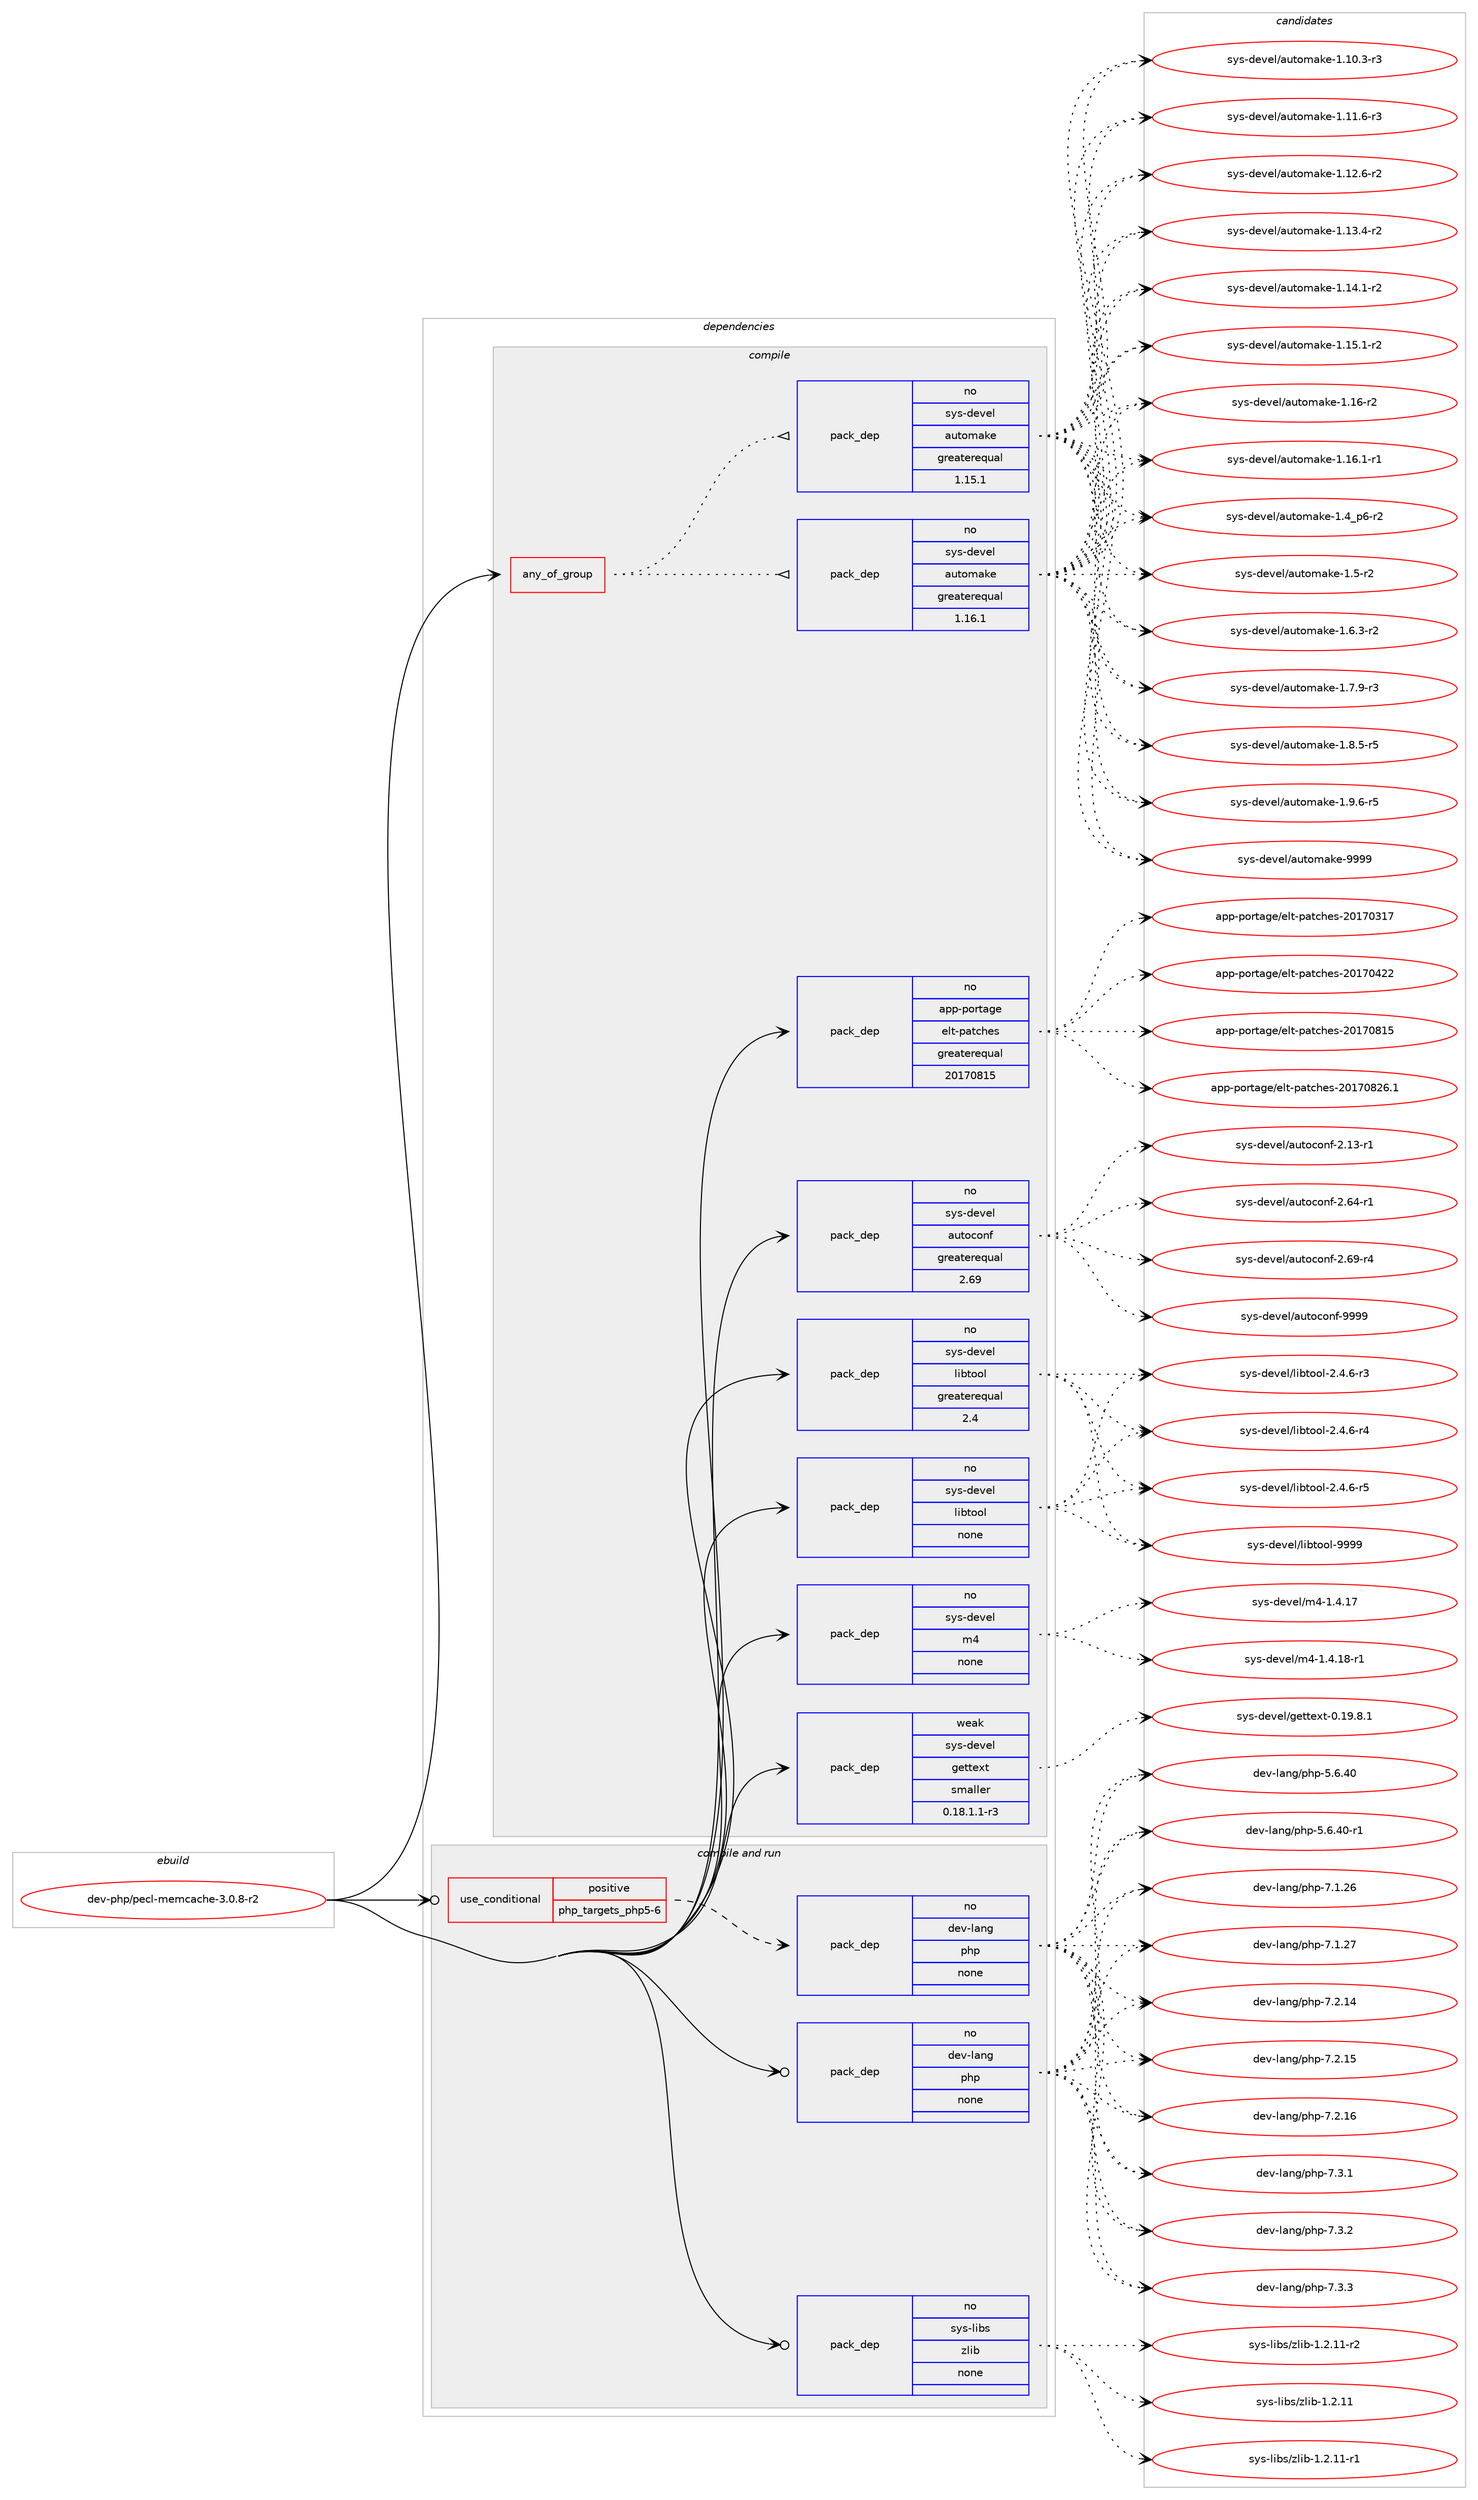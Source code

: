 digraph prolog {

# *************
# Graph options
# *************

newrank=true;
concentrate=true;
compound=true;
graph [rankdir=LR,fontname=Helvetica,fontsize=10,ranksep=1.5];#, ranksep=2.5, nodesep=0.2];
edge  [arrowhead=vee];
node  [fontname=Helvetica,fontsize=10];

# **********
# The ebuild
# **********

subgraph cluster_leftcol {
color=gray;
rank=same;
label=<<i>ebuild</i>>;
id [label="dev-php/pecl-memcache-3.0.8-r2", color=red, width=4, href="../dev-php/pecl-memcache-3.0.8-r2.svg"];
}

# ****************
# The dependencies
# ****************

subgraph cluster_midcol {
color=gray;
label=<<i>dependencies</i>>;
subgraph cluster_compile {
fillcolor="#eeeeee";
style=filled;
label=<<i>compile</i>>;
subgraph any22570 {
dependency1394199 [label=<<TABLE BORDER="0" CELLBORDER="1" CELLSPACING="0" CELLPADDING="4"><TR><TD CELLPADDING="10">any_of_group</TD></TR></TABLE>>, shape=none, color=red];subgraph pack1001450 {
dependency1394200 [label=<<TABLE BORDER="0" CELLBORDER="1" CELLSPACING="0" CELLPADDING="4" WIDTH="220"><TR><TD ROWSPAN="6" CELLPADDING="30">pack_dep</TD></TR><TR><TD WIDTH="110">no</TD></TR><TR><TD>sys-devel</TD></TR><TR><TD>automake</TD></TR><TR><TD>greaterequal</TD></TR><TR><TD>1.16.1</TD></TR></TABLE>>, shape=none, color=blue];
}
dependency1394199:e -> dependency1394200:w [weight=20,style="dotted",arrowhead="oinv"];
subgraph pack1001451 {
dependency1394201 [label=<<TABLE BORDER="0" CELLBORDER="1" CELLSPACING="0" CELLPADDING="4" WIDTH="220"><TR><TD ROWSPAN="6" CELLPADDING="30">pack_dep</TD></TR><TR><TD WIDTH="110">no</TD></TR><TR><TD>sys-devel</TD></TR><TR><TD>automake</TD></TR><TR><TD>greaterequal</TD></TR><TR><TD>1.15.1</TD></TR></TABLE>>, shape=none, color=blue];
}
dependency1394199:e -> dependency1394201:w [weight=20,style="dotted",arrowhead="oinv"];
}
id:e -> dependency1394199:w [weight=20,style="solid",arrowhead="vee"];
subgraph pack1001452 {
dependency1394202 [label=<<TABLE BORDER="0" CELLBORDER="1" CELLSPACING="0" CELLPADDING="4" WIDTH="220"><TR><TD ROWSPAN="6" CELLPADDING="30">pack_dep</TD></TR><TR><TD WIDTH="110">no</TD></TR><TR><TD>app-portage</TD></TR><TR><TD>elt-patches</TD></TR><TR><TD>greaterequal</TD></TR><TR><TD>20170815</TD></TR></TABLE>>, shape=none, color=blue];
}
id:e -> dependency1394202:w [weight=20,style="solid",arrowhead="vee"];
subgraph pack1001453 {
dependency1394203 [label=<<TABLE BORDER="0" CELLBORDER="1" CELLSPACING="0" CELLPADDING="4" WIDTH="220"><TR><TD ROWSPAN="6" CELLPADDING="30">pack_dep</TD></TR><TR><TD WIDTH="110">no</TD></TR><TR><TD>sys-devel</TD></TR><TR><TD>autoconf</TD></TR><TR><TD>greaterequal</TD></TR><TR><TD>2.69</TD></TR></TABLE>>, shape=none, color=blue];
}
id:e -> dependency1394203:w [weight=20,style="solid",arrowhead="vee"];
subgraph pack1001454 {
dependency1394204 [label=<<TABLE BORDER="0" CELLBORDER="1" CELLSPACING="0" CELLPADDING="4" WIDTH="220"><TR><TD ROWSPAN="6" CELLPADDING="30">pack_dep</TD></TR><TR><TD WIDTH="110">no</TD></TR><TR><TD>sys-devel</TD></TR><TR><TD>libtool</TD></TR><TR><TD>greaterequal</TD></TR><TR><TD>2.4</TD></TR></TABLE>>, shape=none, color=blue];
}
id:e -> dependency1394204:w [weight=20,style="solid",arrowhead="vee"];
subgraph pack1001455 {
dependency1394205 [label=<<TABLE BORDER="0" CELLBORDER="1" CELLSPACING="0" CELLPADDING="4" WIDTH="220"><TR><TD ROWSPAN="6" CELLPADDING="30">pack_dep</TD></TR><TR><TD WIDTH="110">no</TD></TR><TR><TD>sys-devel</TD></TR><TR><TD>libtool</TD></TR><TR><TD>none</TD></TR><TR><TD></TD></TR></TABLE>>, shape=none, color=blue];
}
id:e -> dependency1394205:w [weight=20,style="solid",arrowhead="vee"];
subgraph pack1001456 {
dependency1394206 [label=<<TABLE BORDER="0" CELLBORDER="1" CELLSPACING="0" CELLPADDING="4" WIDTH="220"><TR><TD ROWSPAN="6" CELLPADDING="30">pack_dep</TD></TR><TR><TD WIDTH="110">no</TD></TR><TR><TD>sys-devel</TD></TR><TR><TD>m4</TD></TR><TR><TD>none</TD></TR><TR><TD></TD></TR></TABLE>>, shape=none, color=blue];
}
id:e -> dependency1394206:w [weight=20,style="solid",arrowhead="vee"];
subgraph pack1001457 {
dependency1394207 [label=<<TABLE BORDER="0" CELLBORDER="1" CELLSPACING="0" CELLPADDING="4" WIDTH="220"><TR><TD ROWSPAN="6" CELLPADDING="30">pack_dep</TD></TR><TR><TD WIDTH="110">weak</TD></TR><TR><TD>sys-devel</TD></TR><TR><TD>gettext</TD></TR><TR><TD>smaller</TD></TR><TR><TD>0.18.1.1-r3</TD></TR></TABLE>>, shape=none, color=blue];
}
id:e -> dependency1394207:w [weight=20,style="solid",arrowhead="vee"];
}
subgraph cluster_compileandrun {
fillcolor="#eeeeee";
style=filled;
label=<<i>compile and run</i>>;
subgraph cond369614 {
dependency1394208 [label=<<TABLE BORDER="0" CELLBORDER="1" CELLSPACING="0" CELLPADDING="4"><TR><TD ROWSPAN="3" CELLPADDING="10">use_conditional</TD></TR><TR><TD>positive</TD></TR><TR><TD>php_targets_php5-6</TD></TR></TABLE>>, shape=none, color=red];
subgraph pack1001458 {
dependency1394209 [label=<<TABLE BORDER="0" CELLBORDER="1" CELLSPACING="0" CELLPADDING="4" WIDTH="220"><TR><TD ROWSPAN="6" CELLPADDING="30">pack_dep</TD></TR><TR><TD WIDTH="110">no</TD></TR><TR><TD>dev-lang</TD></TR><TR><TD>php</TD></TR><TR><TD>none</TD></TR><TR><TD></TD></TR></TABLE>>, shape=none, color=blue];
}
dependency1394208:e -> dependency1394209:w [weight=20,style="dashed",arrowhead="vee"];
}
id:e -> dependency1394208:w [weight=20,style="solid",arrowhead="odotvee"];
subgraph pack1001459 {
dependency1394210 [label=<<TABLE BORDER="0" CELLBORDER="1" CELLSPACING="0" CELLPADDING="4" WIDTH="220"><TR><TD ROWSPAN="6" CELLPADDING="30">pack_dep</TD></TR><TR><TD WIDTH="110">no</TD></TR><TR><TD>dev-lang</TD></TR><TR><TD>php</TD></TR><TR><TD>none</TD></TR><TR><TD></TD></TR></TABLE>>, shape=none, color=blue];
}
id:e -> dependency1394210:w [weight=20,style="solid",arrowhead="odotvee"];
subgraph pack1001460 {
dependency1394211 [label=<<TABLE BORDER="0" CELLBORDER="1" CELLSPACING="0" CELLPADDING="4" WIDTH="220"><TR><TD ROWSPAN="6" CELLPADDING="30">pack_dep</TD></TR><TR><TD WIDTH="110">no</TD></TR><TR><TD>sys-libs</TD></TR><TR><TD>zlib</TD></TR><TR><TD>none</TD></TR><TR><TD></TD></TR></TABLE>>, shape=none, color=blue];
}
id:e -> dependency1394211:w [weight=20,style="solid",arrowhead="odotvee"];
}
subgraph cluster_run {
fillcolor="#eeeeee";
style=filled;
label=<<i>run</i>>;
}
}

# **************
# The candidates
# **************

subgraph cluster_choices {
rank=same;
color=gray;
label=<<i>candidates</i>>;

subgraph choice1001450 {
color=black;
nodesep=1;
choice11512111545100101118101108479711711611110997107101454946494846514511451 [label="sys-devel/automake-1.10.3-r3", color=red, width=4,href="../sys-devel/automake-1.10.3-r3.svg"];
choice11512111545100101118101108479711711611110997107101454946494946544511451 [label="sys-devel/automake-1.11.6-r3", color=red, width=4,href="../sys-devel/automake-1.11.6-r3.svg"];
choice11512111545100101118101108479711711611110997107101454946495046544511450 [label="sys-devel/automake-1.12.6-r2", color=red, width=4,href="../sys-devel/automake-1.12.6-r2.svg"];
choice11512111545100101118101108479711711611110997107101454946495146524511450 [label="sys-devel/automake-1.13.4-r2", color=red, width=4,href="../sys-devel/automake-1.13.4-r2.svg"];
choice11512111545100101118101108479711711611110997107101454946495246494511450 [label="sys-devel/automake-1.14.1-r2", color=red, width=4,href="../sys-devel/automake-1.14.1-r2.svg"];
choice11512111545100101118101108479711711611110997107101454946495346494511450 [label="sys-devel/automake-1.15.1-r2", color=red, width=4,href="../sys-devel/automake-1.15.1-r2.svg"];
choice1151211154510010111810110847971171161111099710710145494649544511450 [label="sys-devel/automake-1.16-r2", color=red, width=4,href="../sys-devel/automake-1.16-r2.svg"];
choice11512111545100101118101108479711711611110997107101454946495446494511449 [label="sys-devel/automake-1.16.1-r1", color=red, width=4,href="../sys-devel/automake-1.16.1-r1.svg"];
choice115121115451001011181011084797117116111109971071014549465295112544511450 [label="sys-devel/automake-1.4_p6-r2", color=red, width=4,href="../sys-devel/automake-1.4_p6-r2.svg"];
choice11512111545100101118101108479711711611110997107101454946534511450 [label="sys-devel/automake-1.5-r2", color=red, width=4,href="../sys-devel/automake-1.5-r2.svg"];
choice115121115451001011181011084797117116111109971071014549465446514511450 [label="sys-devel/automake-1.6.3-r2", color=red, width=4,href="../sys-devel/automake-1.6.3-r2.svg"];
choice115121115451001011181011084797117116111109971071014549465546574511451 [label="sys-devel/automake-1.7.9-r3", color=red, width=4,href="../sys-devel/automake-1.7.9-r3.svg"];
choice115121115451001011181011084797117116111109971071014549465646534511453 [label="sys-devel/automake-1.8.5-r5", color=red, width=4,href="../sys-devel/automake-1.8.5-r5.svg"];
choice115121115451001011181011084797117116111109971071014549465746544511453 [label="sys-devel/automake-1.9.6-r5", color=red, width=4,href="../sys-devel/automake-1.9.6-r5.svg"];
choice115121115451001011181011084797117116111109971071014557575757 [label="sys-devel/automake-9999", color=red, width=4,href="../sys-devel/automake-9999.svg"];
dependency1394200:e -> choice11512111545100101118101108479711711611110997107101454946494846514511451:w [style=dotted,weight="100"];
dependency1394200:e -> choice11512111545100101118101108479711711611110997107101454946494946544511451:w [style=dotted,weight="100"];
dependency1394200:e -> choice11512111545100101118101108479711711611110997107101454946495046544511450:w [style=dotted,weight="100"];
dependency1394200:e -> choice11512111545100101118101108479711711611110997107101454946495146524511450:w [style=dotted,weight="100"];
dependency1394200:e -> choice11512111545100101118101108479711711611110997107101454946495246494511450:w [style=dotted,weight="100"];
dependency1394200:e -> choice11512111545100101118101108479711711611110997107101454946495346494511450:w [style=dotted,weight="100"];
dependency1394200:e -> choice1151211154510010111810110847971171161111099710710145494649544511450:w [style=dotted,weight="100"];
dependency1394200:e -> choice11512111545100101118101108479711711611110997107101454946495446494511449:w [style=dotted,weight="100"];
dependency1394200:e -> choice115121115451001011181011084797117116111109971071014549465295112544511450:w [style=dotted,weight="100"];
dependency1394200:e -> choice11512111545100101118101108479711711611110997107101454946534511450:w [style=dotted,weight="100"];
dependency1394200:e -> choice115121115451001011181011084797117116111109971071014549465446514511450:w [style=dotted,weight="100"];
dependency1394200:e -> choice115121115451001011181011084797117116111109971071014549465546574511451:w [style=dotted,weight="100"];
dependency1394200:e -> choice115121115451001011181011084797117116111109971071014549465646534511453:w [style=dotted,weight="100"];
dependency1394200:e -> choice115121115451001011181011084797117116111109971071014549465746544511453:w [style=dotted,weight="100"];
dependency1394200:e -> choice115121115451001011181011084797117116111109971071014557575757:w [style=dotted,weight="100"];
}
subgraph choice1001451 {
color=black;
nodesep=1;
choice11512111545100101118101108479711711611110997107101454946494846514511451 [label="sys-devel/automake-1.10.3-r3", color=red, width=4,href="../sys-devel/automake-1.10.3-r3.svg"];
choice11512111545100101118101108479711711611110997107101454946494946544511451 [label="sys-devel/automake-1.11.6-r3", color=red, width=4,href="../sys-devel/automake-1.11.6-r3.svg"];
choice11512111545100101118101108479711711611110997107101454946495046544511450 [label="sys-devel/automake-1.12.6-r2", color=red, width=4,href="../sys-devel/automake-1.12.6-r2.svg"];
choice11512111545100101118101108479711711611110997107101454946495146524511450 [label="sys-devel/automake-1.13.4-r2", color=red, width=4,href="../sys-devel/automake-1.13.4-r2.svg"];
choice11512111545100101118101108479711711611110997107101454946495246494511450 [label="sys-devel/automake-1.14.1-r2", color=red, width=4,href="../sys-devel/automake-1.14.1-r2.svg"];
choice11512111545100101118101108479711711611110997107101454946495346494511450 [label="sys-devel/automake-1.15.1-r2", color=red, width=4,href="../sys-devel/automake-1.15.1-r2.svg"];
choice1151211154510010111810110847971171161111099710710145494649544511450 [label="sys-devel/automake-1.16-r2", color=red, width=4,href="../sys-devel/automake-1.16-r2.svg"];
choice11512111545100101118101108479711711611110997107101454946495446494511449 [label="sys-devel/automake-1.16.1-r1", color=red, width=4,href="../sys-devel/automake-1.16.1-r1.svg"];
choice115121115451001011181011084797117116111109971071014549465295112544511450 [label="sys-devel/automake-1.4_p6-r2", color=red, width=4,href="../sys-devel/automake-1.4_p6-r2.svg"];
choice11512111545100101118101108479711711611110997107101454946534511450 [label="sys-devel/automake-1.5-r2", color=red, width=4,href="../sys-devel/automake-1.5-r2.svg"];
choice115121115451001011181011084797117116111109971071014549465446514511450 [label="sys-devel/automake-1.6.3-r2", color=red, width=4,href="../sys-devel/automake-1.6.3-r2.svg"];
choice115121115451001011181011084797117116111109971071014549465546574511451 [label="sys-devel/automake-1.7.9-r3", color=red, width=4,href="../sys-devel/automake-1.7.9-r3.svg"];
choice115121115451001011181011084797117116111109971071014549465646534511453 [label="sys-devel/automake-1.8.5-r5", color=red, width=4,href="../sys-devel/automake-1.8.5-r5.svg"];
choice115121115451001011181011084797117116111109971071014549465746544511453 [label="sys-devel/automake-1.9.6-r5", color=red, width=4,href="../sys-devel/automake-1.9.6-r5.svg"];
choice115121115451001011181011084797117116111109971071014557575757 [label="sys-devel/automake-9999", color=red, width=4,href="../sys-devel/automake-9999.svg"];
dependency1394201:e -> choice11512111545100101118101108479711711611110997107101454946494846514511451:w [style=dotted,weight="100"];
dependency1394201:e -> choice11512111545100101118101108479711711611110997107101454946494946544511451:w [style=dotted,weight="100"];
dependency1394201:e -> choice11512111545100101118101108479711711611110997107101454946495046544511450:w [style=dotted,weight="100"];
dependency1394201:e -> choice11512111545100101118101108479711711611110997107101454946495146524511450:w [style=dotted,weight="100"];
dependency1394201:e -> choice11512111545100101118101108479711711611110997107101454946495246494511450:w [style=dotted,weight="100"];
dependency1394201:e -> choice11512111545100101118101108479711711611110997107101454946495346494511450:w [style=dotted,weight="100"];
dependency1394201:e -> choice1151211154510010111810110847971171161111099710710145494649544511450:w [style=dotted,weight="100"];
dependency1394201:e -> choice11512111545100101118101108479711711611110997107101454946495446494511449:w [style=dotted,weight="100"];
dependency1394201:e -> choice115121115451001011181011084797117116111109971071014549465295112544511450:w [style=dotted,weight="100"];
dependency1394201:e -> choice11512111545100101118101108479711711611110997107101454946534511450:w [style=dotted,weight="100"];
dependency1394201:e -> choice115121115451001011181011084797117116111109971071014549465446514511450:w [style=dotted,weight="100"];
dependency1394201:e -> choice115121115451001011181011084797117116111109971071014549465546574511451:w [style=dotted,weight="100"];
dependency1394201:e -> choice115121115451001011181011084797117116111109971071014549465646534511453:w [style=dotted,weight="100"];
dependency1394201:e -> choice115121115451001011181011084797117116111109971071014549465746544511453:w [style=dotted,weight="100"];
dependency1394201:e -> choice115121115451001011181011084797117116111109971071014557575757:w [style=dotted,weight="100"];
}
subgraph choice1001452 {
color=black;
nodesep=1;
choice97112112451121111141169710310147101108116451129711699104101115455048495548514955 [label="app-portage/elt-patches-20170317", color=red, width=4,href="../app-portage/elt-patches-20170317.svg"];
choice97112112451121111141169710310147101108116451129711699104101115455048495548525050 [label="app-portage/elt-patches-20170422", color=red, width=4,href="../app-portage/elt-patches-20170422.svg"];
choice97112112451121111141169710310147101108116451129711699104101115455048495548564953 [label="app-portage/elt-patches-20170815", color=red, width=4,href="../app-portage/elt-patches-20170815.svg"];
choice971121124511211111411697103101471011081164511297116991041011154550484955485650544649 [label="app-portage/elt-patches-20170826.1", color=red, width=4,href="../app-portage/elt-patches-20170826.1.svg"];
dependency1394202:e -> choice97112112451121111141169710310147101108116451129711699104101115455048495548514955:w [style=dotted,weight="100"];
dependency1394202:e -> choice97112112451121111141169710310147101108116451129711699104101115455048495548525050:w [style=dotted,weight="100"];
dependency1394202:e -> choice97112112451121111141169710310147101108116451129711699104101115455048495548564953:w [style=dotted,weight="100"];
dependency1394202:e -> choice971121124511211111411697103101471011081164511297116991041011154550484955485650544649:w [style=dotted,weight="100"];
}
subgraph choice1001453 {
color=black;
nodesep=1;
choice1151211154510010111810110847971171161119911111010245504649514511449 [label="sys-devel/autoconf-2.13-r1", color=red, width=4,href="../sys-devel/autoconf-2.13-r1.svg"];
choice1151211154510010111810110847971171161119911111010245504654524511449 [label="sys-devel/autoconf-2.64-r1", color=red, width=4,href="../sys-devel/autoconf-2.64-r1.svg"];
choice1151211154510010111810110847971171161119911111010245504654574511452 [label="sys-devel/autoconf-2.69-r4", color=red, width=4,href="../sys-devel/autoconf-2.69-r4.svg"];
choice115121115451001011181011084797117116111991111101024557575757 [label="sys-devel/autoconf-9999", color=red, width=4,href="../sys-devel/autoconf-9999.svg"];
dependency1394203:e -> choice1151211154510010111810110847971171161119911111010245504649514511449:w [style=dotted,weight="100"];
dependency1394203:e -> choice1151211154510010111810110847971171161119911111010245504654524511449:w [style=dotted,weight="100"];
dependency1394203:e -> choice1151211154510010111810110847971171161119911111010245504654574511452:w [style=dotted,weight="100"];
dependency1394203:e -> choice115121115451001011181011084797117116111991111101024557575757:w [style=dotted,weight="100"];
}
subgraph choice1001454 {
color=black;
nodesep=1;
choice1151211154510010111810110847108105981161111111084550465246544511451 [label="sys-devel/libtool-2.4.6-r3", color=red, width=4,href="../sys-devel/libtool-2.4.6-r3.svg"];
choice1151211154510010111810110847108105981161111111084550465246544511452 [label="sys-devel/libtool-2.4.6-r4", color=red, width=4,href="../sys-devel/libtool-2.4.6-r4.svg"];
choice1151211154510010111810110847108105981161111111084550465246544511453 [label="sys-devel/libtool-2.4.6-r5", color=red, width=4,href="../sys-devel/libtool-2.4.6-r5.svg"];
choice1151211154510010111810110847108105981161111111084557575757 [label="sys-devel/libtool-9999", color=red, width=4,href="../sys-devel/libtool-9999.svg"];
dependency1394204:e -> choice1151211154510010111810110847108105981161111111084550465246544511451:w [style=dotted,weight="100"];
dependency1394204:e -> choice1151211154510010111810110847108105981161111111084550465246544511452:w [style=dotted,weight="100"];
dependency1394204:e -> choice1151211154510010111810110847108105981161111111084550465246544511453:w [style=dotted,weight="100"];
dependency1394204:e -> choice1151211154510010111810110847108105981161111111084557575757:w [style=dotted,weight="100"];
}
subgraph choice1001455 {
color=black;
nodesep=1;
choice1151211154510010111810110847108105981161111111084550465246544511451 [label="sys-devel/libtool-2.4.6-r3", color=red, width=4,href="../sys-devel/libtool-2.4.6-r3.svg"];
choice1151211154510010111810110847108105981161111111084550465246544511452 [label="sys-devel/libtool-2.4.6-r4", color=red, width=4,href="../sys-devel/libtool-2.4.6-r4.svg"];
choice1151211154510010111810110847108105981161111111084550465246544511453 [label="sys-devel/libtool-2.4.6-r5", color=red, width=4,href="../sys-devel/libtool-2.4.6-r5.svg"];
choice1151211154510010111810110847108105981161111111084557575757 [label="sys-devel/libtool-9999", color=red, width=4,href="../sys-devel/libtool-9999.svg"];
dependency1394205:e -> choice1151211154510010111810110847108105981161111111084550465246544511451:w [style=dotted,weight="100"];
dependency1394205:e -> choice1151211154510010111810110847108105981161111111084550465246544511452:w [style=dotted,weight="100"];
dependency1394205:e -> choice1151211154510010111810110847108105981161111111084550465246544511453:w [style=dotted,weight="100"];
dependency1394205:e -> choice1151211154510010111810110847108105981161111111084557575757:w [style=dotted,weight="100"];
}
subgraph choice1001456 {
color=black;
nodesep=1;
choice11512111545100101118101108471095245494652464955 [label="sys-devel/m4-1.4.17", color=red, width=4,href="../sys-devel/m4-1.4.17.svg"];
choice115121115451001011181011084710952454946524649564511449 [label="sys-devel/m4-1.4.18-r1", color=red, width=4,href="../sys-devel/m4-1.4.18-r1.svg"];
dependency1394206:e -> choice11512111545100101118101108471095245494652464955:w [style=dotted,weight="100"];
dependency1394206:e -> choice115121115451001011181011084710952454946524649564511449:w [style=dotted,weight="100"];
}
subgraph choice1001457 {
color=black;
nodesep=1;
choice1151211154510010111810110847103101116116101120116454846495746564649 [label="sys-devel/gettext-0.19.8.1", color=red, width=4,href="../sys-devel/gettext-0.19.8.1.svg"];
dependency1394207:e -> choice1151211154510010111810110847103101116116101120116454846495746564649:w [style=dotted,weight="100"];
}
subgraph choice1001458 {
color=black;
nodesep=1;
choice10010111845108971101034711210411245534654465248 [label="dev-lang/php-5.6.40", color=red, width=4,href="../dev-lang/php-5.6.40.svg"];
choice100101118451089711010347112104112455346544652484511449 [label="dev-lang/php-5.6.40-r1", color=red, width=4,href="../dev-lang/php-5.6.40-r1.svg"];
choice10010111845108971101034711210411245554649465054 [label="dev-lang/php-7.1.26", color=red, width=4,href="../dev-lang/php-7.1.26.svg"];
choice10010111845108971101034711210411245554649465055 [label="dev-lang/php-7.1.27", color=red, width=4,href="../dev-lang/php-7.1.27.svg"];
choice10010111845108971101034711210411245554650464952 [label="dev-lang/php-7.2.14", color=red, width=4,href="../dev-lang/php-7.2.14.svg"];
choice10010111845108971101034711210411245554650464953 [label="dev-lang/php-7.2.15", color=red, width=4,href="../dev-lang/php-7.2.15.svg"];
choice10010111845108971101034711210411245554650464954 [label="dev-lang/php-7.2.16", color=red, width=4,href="../dev-lang/php-7.2.16.svg"];
choice100101118451089711010347112104112455546514649 [label="dev-lang/php-7.3.1", color=red, width=4,href="../dev-lang/php-7.3.1.svg"];
choice100101118451089711010347112104112455546514650 [label="dev-lang/php-7.3.2", color=red, width=4,href="../dev-lang/php-7.3.2.svg"];
choice100101118451089711010347112104112455546514651 [label="dev-lang/php-7.3.3", color=red, width=4,href="../dev-lang/php-7.3.3.svg"];
dependency1394209:e -> choice10010111845108971101034711210411245534654465248:w [style=dotted,weight="100"];
dependency1394209:e -> choice100101118451089711010347112104112455346544652484511449:w [style=dotted,weight="100"];
dependency1394209:e -> choice10010111845108971101034711210411245554649465054:w [style=dotted,weight="100"];
dependency1394209:e -> choice10010111845108971101034711210411245554649465055:w [style=dotted,weight="100"];
dependency1394209:e -> choice10010111845108971101034711210411245554650464952:w [style=dotted,weight="100"];
dependency1394209:e -> choice10010111845108971101034711210411245554650464953:w [style=dotted,weight="100"];
dependency1394209:e -> choice10010111845108971101034711210411245554650464954:w [style=dotted,weight="100"];
dependency1394209:e -> choice100101118451089711010347112104112455546514649:w [style=dotted,weight="100"];
dependency1394209:e -> choice100101118451089711010347112104112455546514650:w [style=dotted,weight="100"];
dependency1394209:e -> choice100101118451089711010347112104112455546514651:w [style=dotted,weight="100"];
}
subgraph choice1001459 {
color=black;
nodesep=1;
choice10010111845108971101034711210411245534654465248 [label="dev-lang/php-5.6.40", color=red, width=4,href="../dev-lang/php-5.6.40.svg"];
choice100101118451089711010347112104112455346544652484511449 [label="dev-lang/php-5.6.40-r1", color=red, width=4,href="../dev-lang/php-5.6.40-r1.svg"];
choice10010111845108971101034711210411245554649465054 [label="dev-lang/php-7.1.26", color=red, width=4,href="../dev-lang/php-7.1.26.svg"];
choice10010111845108971101034711210411245554649465055 [label="dev-lang/php-7.1.27", color=red, width=4,href="../dev-lang/php-7.1.27.svg"];
choice10010111845108971101034711210411245554650464952 [label="dev-lang/php-7.2.14", color=red, width=4,href="../dev-lang/php-7.2.14.svg"];
choice10010111845108971101034711210411245554650464953 [label="dev-lang/php-7.2.15", color=red, width=4,href="../dev-lang/php-7.2.15.svg"];
choice10010111845108971101034711210411245554650464954 [label="dev-lang/php-7.2.16", color=red, width=4,href="../dev-lang/php-7.2.16.svg"];
choice100101118451089711010347112104112455546514649 [label="dev-lang/php-7.3.1", color=red, width=4,href="../dev-lang/php-7.3.1.svg"];
choice100101118451089711010347112104112455546514650 [label="dev-lang/php-7.3.2", color=red, width=4,href="../dev-lang/php-7.3.2.svg"];
choice100101118451089711010347112104112455546514651 [label="dev-lang/php-7.3.3", color=red, width=4,href="../dev-lang/php-7.3.3.svg"];
dependency1394210:e -> choice10010111845108971101034711210411245534654465248:w [style=dotted,weight="100"];
dependency1394210:e -> choice100101118451089711010347112104112455346544652484511449:w [style=dotted,weight="100"];
dependency1394210:e -> choice10010111845108971101034711210411245554649465054:w [style=dotted,weight="100"];
dependency1394210:e -> choice10010111845108971101034711210411245554649465055:w [style=dotted,weight="100"];
dependency1394210:e -> choice10010111845108971101034711210411245554650464952:w [style=dotted,weight="100"];
dependency1394210:e -> choice10010111845108971101034711210411245554650464953:w [style=dotted,weight="100"];
dependency1394210:e -> choice10010111845108971101034711210411245554650464954:w [style=dotted,weight="100"];
dependency1394210:e -> choice100101118451089711010347112104112455546514649:w [style=dotted,weight="100"];
dependency1394210:e -> choice100101118451089711010347112104112455546514650:w [style=dotted,weight="100"];
dependency1394210:e -> choice100101118451089711010347112104112455546514651:w [style=dotted,weight="100"];
}
subgraph choice1001460 {
color=black;
nodesep=1;
choice1151211154510810598115471221081059845494650464949 [label="sys-libs/zlib-1.2.11", color=red, width=4,href="../sys-libs/zlib-1.2.11.svg"];
choice11512111545108105981154712210810598454946504649494511449 [label="sys-libs/zlib-1.2.11-r1", color=red, width=4,href="../sys-libs/zlib-1.2.11-r1.svg"];
choice11512111545108105981154712210810598454946504649494511450 [label="sys-libs/zlib-1.2.11-r2", color=red, width=4,href="../sys-libs/zlib-1.2.11-r2.svg"];
dependency1394211:e -> choice1151211154510810598115471221081059845494650464949:w [style=dotted,weight="100"];
dependency1394211:e -> choice11512111545108105981154712210810598454946504649494511449:w [style=dotted,weight="100"];
dependency1394211:e -> choice11512111545108105981154712210810598454946504649494511450:w [style=dotted,weight="100"];
}
}

}
